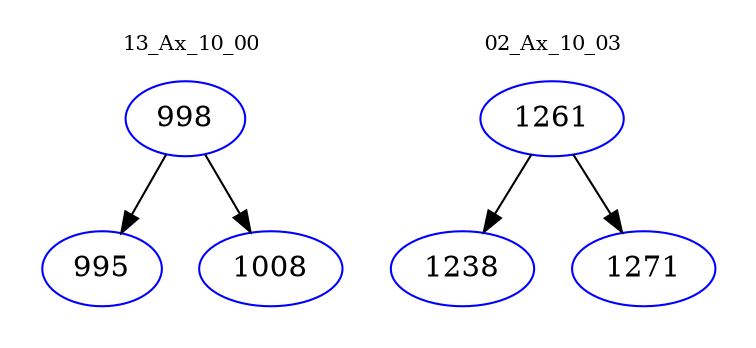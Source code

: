 digraph{
subgraph cluster_0 {
color = white
label = "13_Ax_10_00";
fontsize=10;
T0_998 [label="998", color="blue"]
T0_998 -> T0_995 [color="black"]
T0_995 [label="995", color="blue"]
T0_998 -> T0_1008 [color="black"]
T0_1008 [label="1008", color="blue"]
}
subgraph cluster_1 {
color = white
label = "02_Ax_10_03";
fontsize=10;
T1_1261 [label="1261", color="blue"]
T1_1261 -> T1_1238 [color="black"]
T1_1238 [label="1238", color="blue"]
T1_1261 -> T1_1271 [color="black"]
T1_1271 [label="1271", color="blue"]
}
}
